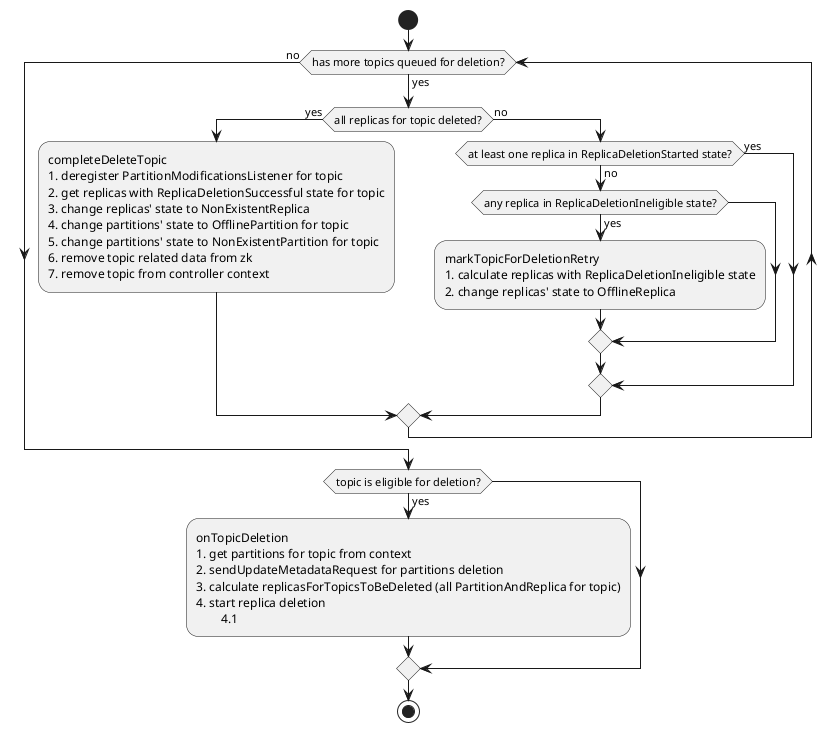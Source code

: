 @startuml
start
while (has more topics queued for deletion?) is (yes)
	if (all replicas for topic deleted?) then (yes)
		:completeDeleteTopic
		1. deregister PartitionModificationsListener for topic
		2. get replicas with ReplicaDeletionSuccessful state for topic
		3. change replicas' state to NonExistentReplica
		4. change partitions' state to OfflinePartition for topic
		5. change partitions' state to NonExistentPartition for topic
		6. remove topic related data from zk
		7. remove topic from controller context;
	else (no)
		if (at least one replica in ReplicaDeletionStarted state?) then (yes)
		else (no)
			if (any replica in ReplicaDeletionIneligible state?) then (yes)
				:markTopicForDeletionRetry
				1. calculate replicas with ReplicaDeletionIneligible state
				2. change replicas' state to OfflineReplica;
			endif
		endif
	endif
endwhile (no)
if (topic is eligible for deletion?) then (yes)
	:onTopicDeletion
	1. get partitions for topic from context 
	2. sendUpdateMetadataRequest for partitions deletion
	3. calculate replicasForTopicsToBeDeleted (all PartitionAndReplica for topic)
	4. start replica deletion
		4.1;
endif
stop
@enduml
